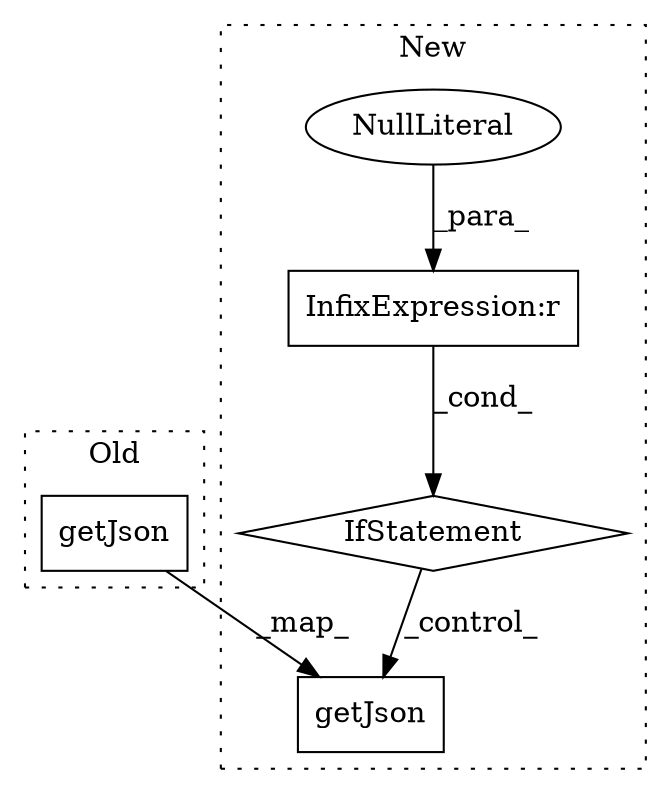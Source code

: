 digraph G {
subgraph cluster0 {
1 [label="getJson" a="32" s="26805" l="9" shape="box"];
label = "Old";
style="dotted";
}
subgraph cluster1 {
2 [label="getJson" a="32" s="26821" l="9" shape="box"];
3 [label="InfixExpression:r" a="27" s="26774" l="4" shape="box"];
4 [label="NullLiteral" a="33" s="26778" l="4" shape="ellipse"];
5 [label="IfStatement" a="25" s="26782" l="3" shape="diamond"];
label = "New";
style="dotted";
}
1 -> 2 [label="_map_"];
3 -> 5 [label="_cond_"];
4 -> 3 [label="_para_"];
5 -> 2 [label="_control_"];
}